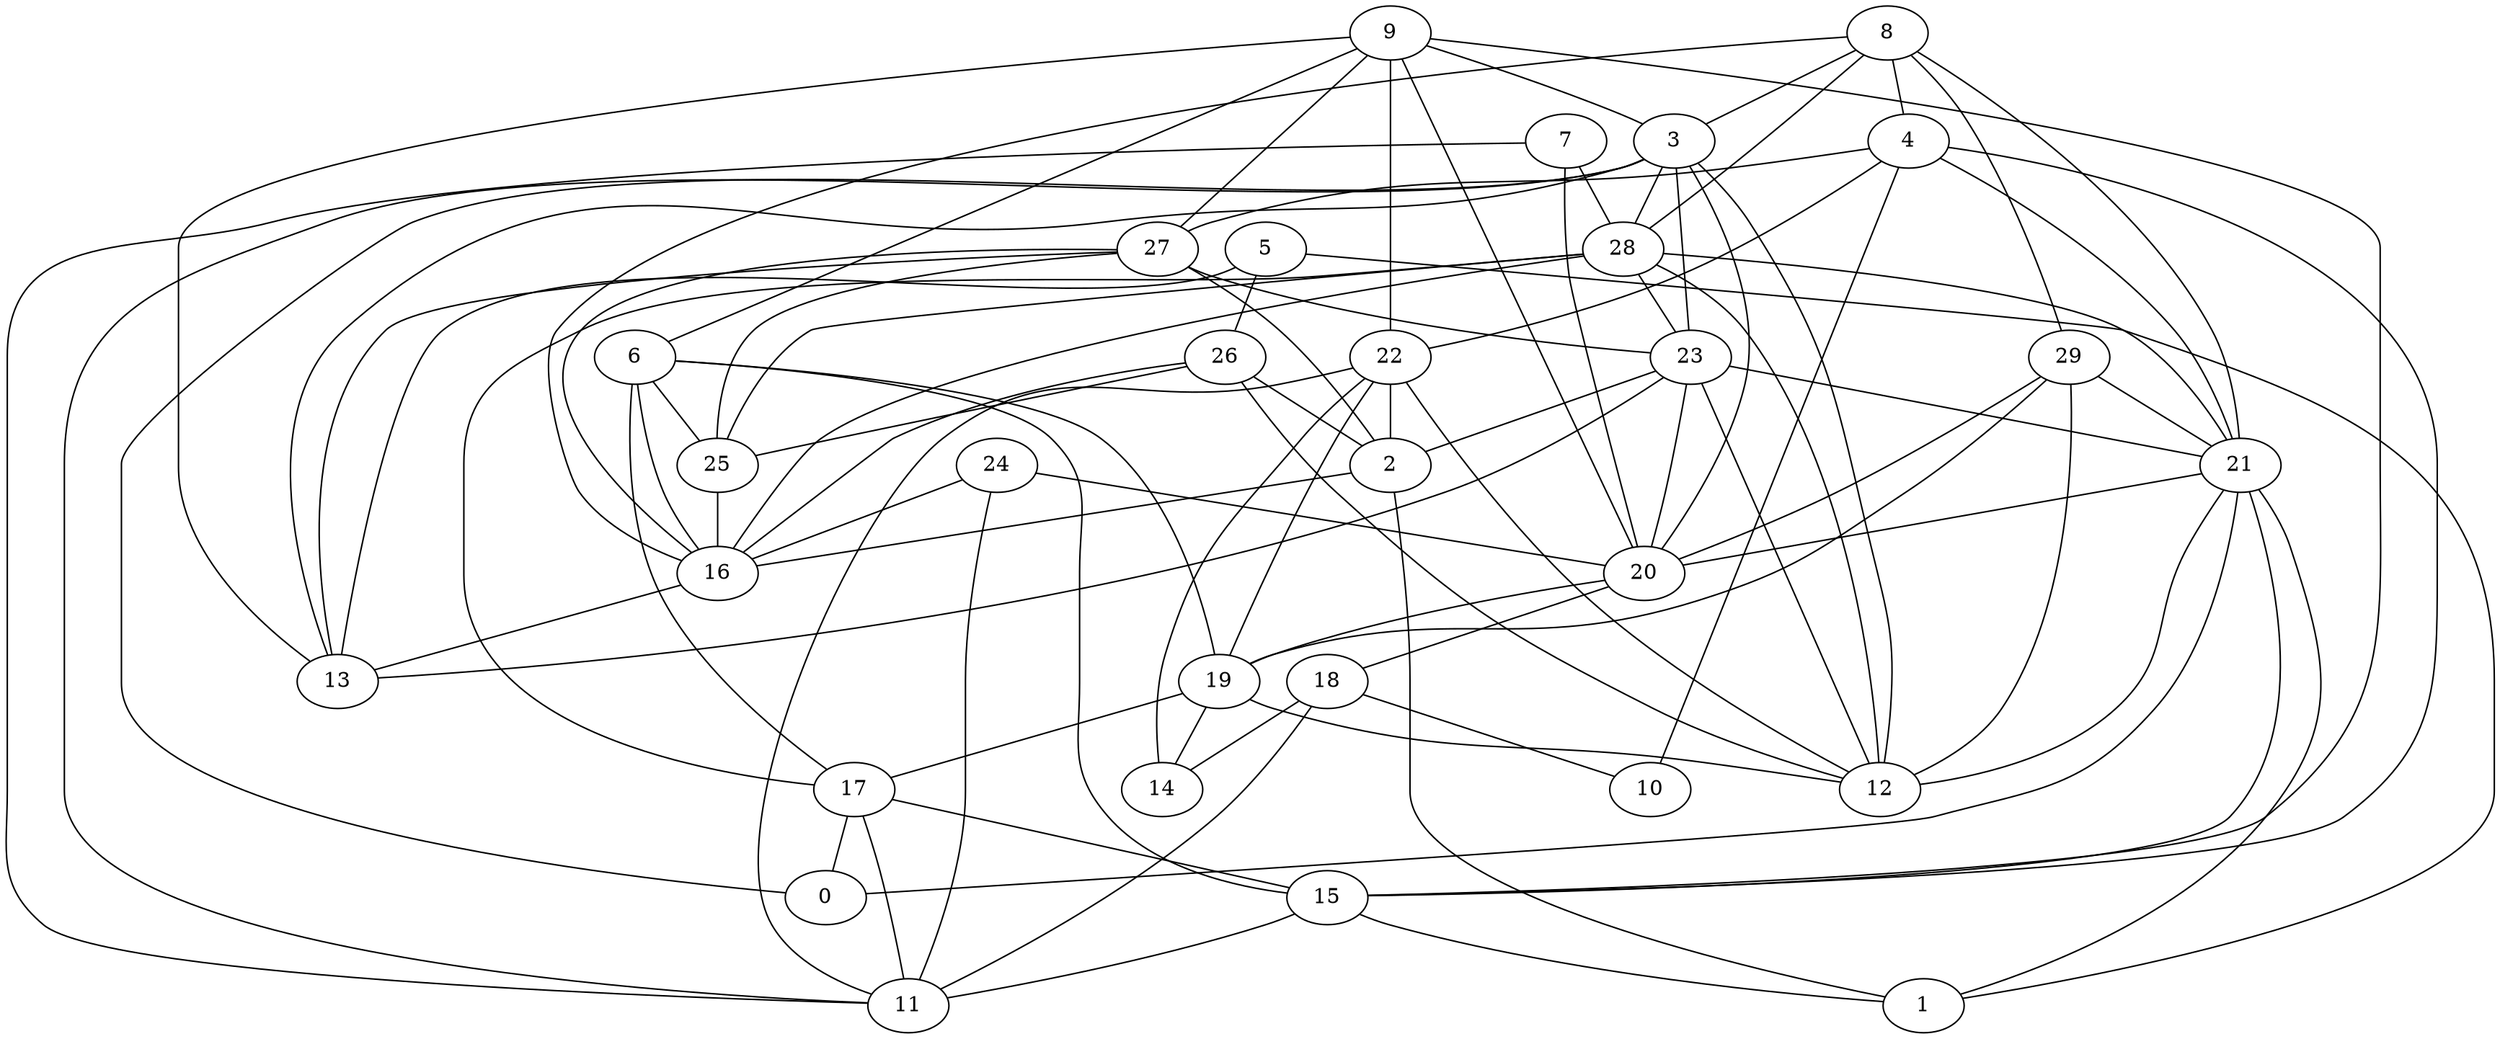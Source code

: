 digraph GG_graph {

subgraph G_graph {
edge [color = black]
"4" -> "10" [dir = none]
"4" -> "21" [dir = none]
"7" -> "20" [dir = none]
"27" -> "2" [dir = none]
"15" -> "11" [dir = none]
"29" -> "20" [dir = none]
"5" -> "26" [dir = none]
"5" -> "1" [dir = none]
"22" -> "19" [dir = none]
"9" -> "6" [dir = none]
"21" -> "20" [dir = none]
"21" -> "12" [dir = none]
"21" -> "0" [dir = none]
"21" -> "15" [dir = none]
"21" -> "1" [dir = none]
"24" -> "16" [dir = none]
"28" -> "17" [dir = none]
"28" -> "23" [dir = none]
"8" -> "21" [dir = none]
"8" -> "28" [dir = none]
"8" -> "16" [dir = none]
"16" -> "13" [dir = none]
"19" -> "14" [dir = none]
"19" -> "12" [dir = none]
"3" -> "12" [dir = none]
"6" -> "19" [dir = none]
"18" -> "10" [dir = none]
"2" -> "1" [dir = none]
"25" -> "16" [dir = none]
"27" -> "23" [dir = none]
"3" -> "23" [dir = none]
"28" -> "25" [dir = none]
"8" -> "3" [dir = none]
"17" -> "11" [dir = none]
"18" -> "14" [dir = none]
"3" -> "0" [dir = none]
"17" -> "15" [dir = none]
"9" -> "22" [dir = none]
"26" -> "25" [dir = none]
"3" -> "11" [dir = none]
"28" -> "21" [dir = none]
"4" -> "22" [dir = none]
"23" -> "2" [dir = none]
"19" -> "17" [dir = none]
"9" -> "27" [dir = none]
"20" -> "19" [dir = none]
"29" -> "12" [dir = none]
"23" -> "21" [dir = none]
"22" -> "2" [dir = none]
"24" -> "20" [dir = none]
"6" -> "25" [dir = none]
"22" -> "12" [dir = none]
"3" -> "13" [dir = none]
"5" -> "13" [dir = none]
"28" -> "16" [dir = none]
"6" -> "17" [dir = none]
"18" -> "11" [dir = none]
"9" -> "13" [dir = none]
"9" -> "15" [dir = none]
"9" -> "20" [dir = none]
"28" -> "12" [dir = none]
"29" -> "19" [dir = none]
"8" -> "4" [dir = none]
"27" -> "16" [dir = none]
"24" -> "11" [dir = none]
"26" -> "2" [dir = none]
"2" -> "16" [dir = none]
"6" -> "15" [dir = none]
"3" -> "28" [dir = none]
"27" -> "25" [dir = none]
"20" -> "18" [dir = none]
"15" -> "1" [dir = none]
"7" -> "11" [dir = none]
"29" -> "21" [dir = none]
"23" -> "20" [dir = none]
"22" -> "14" [dir = none]
"4" -> "27" [dir = none]
"23" -> "13" [dir = none]
"27" -> "13" [dir = none]
"26" -> "12" [dir = none]
"8" -> "29" [dir = none]
"22" -> "11" [dir = none]
"9" -> "3" [dir = none]
"6" -> "16" [dir = none]
"23" -> "12" [dir = none]
"26" -> "16" [dir = none]
"3" -> "20" [dir = none]
"7" -> "28" [dir = none]
"17" -> "0" [dir = none]
"4" -> "15" [dir = none]
}

}
